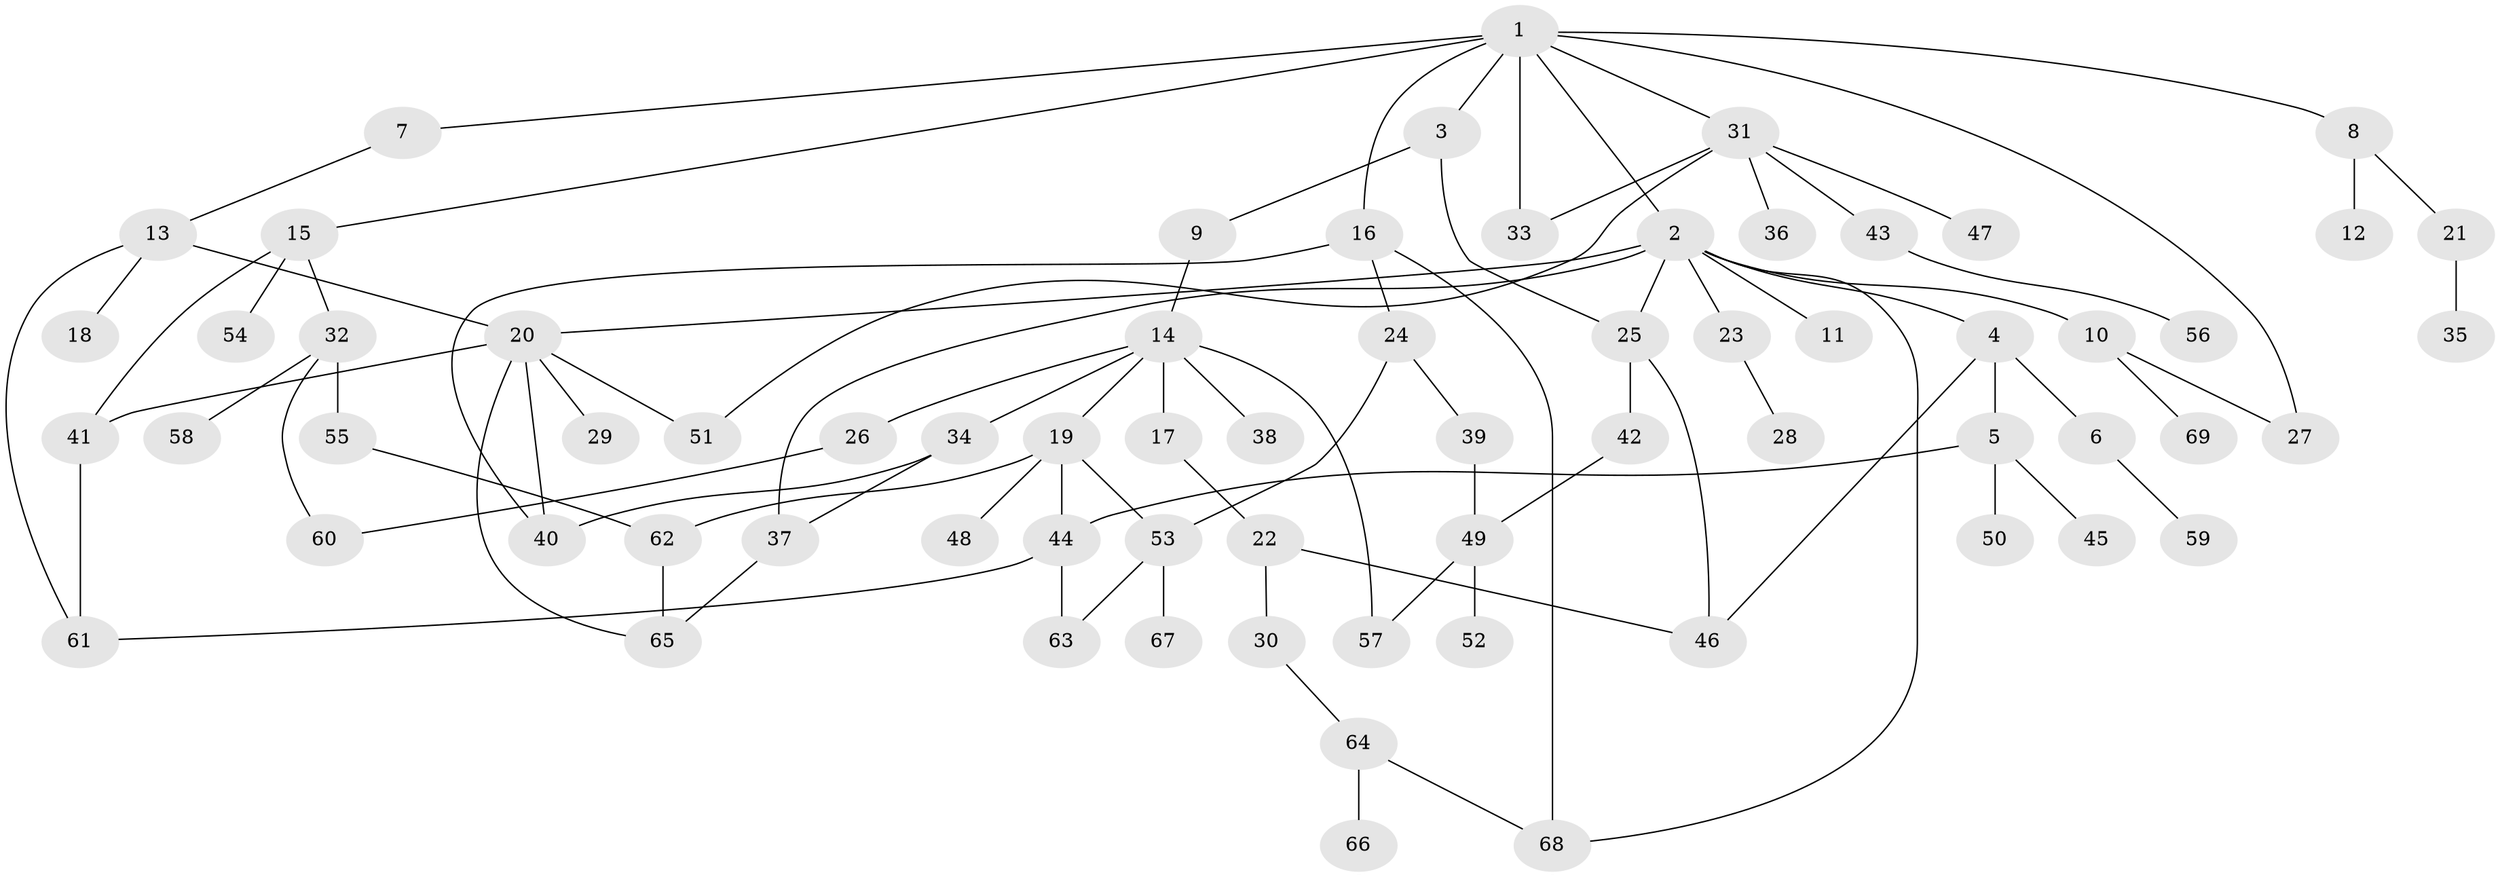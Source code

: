 // Generated by graph-tools (version 1.1) at 2025/25/03/09/25 03:25:34]
// undirected, 69 vertices, 92 edges
graph export_dot {
graph [start="1"]
  node [color=gray90,style=filled];
  1;
  2;
  3;
  4;
  5;
  6;
  7;
  8;
  9;
  10;
  11;
  12;
  13;
  14;
  15;
  16;
  17;
  18;
  19;
  20;
  21;
  22;
  23;
  24;
  25;
  26;
  27;
  28;
  29;
  30;
  31;
  32;
  33;
  34;
  35;
  36;
  37;
  38;
  39;
  40;
  41;
  42;
  43;
  44;
  45;
  46;
  47;
  48;
  49;
  50;
  51;
  52;
  53;
  54;
  55;
  56;
  57;
  58;
  59;
  60;
  61;
  62;
  63;
  64;
  65;
  66;
  67;
  68;
  69;
  1 -- 2;
  1 -- 3;
  1 -- 7;
  1 -- 8;
  1 -- 15;
  1 -- 16;
  1 -- 27;
  1 -- 31;
  1 -- 33;
  2 -- 4;
  2 -- 10;
  2 -- 11;
  2 -- 20;
  2 -- 23;
  2 -- 37;
  2 -- 68;
  2 -- 25;
  3 -- 9;
  3 -- 25;
  4 -- 5;
  4 -- 6;
  4 -- 46;
  5 -- 44;
  5 -- 45;
  5 -- 50;
  6 -- 59;
  7 -- 13;
  8 -- 12;
  8 -- 21;
  9 -- 14;
  10 -- 69;
  10 -- 27;
  13 -- 18;
  13 -- 61;
  13 -- 20;
  14 -- 17;
  14 -- 19;
  14 -- 26;
  14 -- 34;
  14 -- 38;
  14 -- 57;
  15 -- 32;
  15 -- 54;
  15 -- 41;
  16 -- 24;
  16 -- 68;
  16 -- 40;
  17 -- 22;
  19 -- 48;
  19 -- 53;
  19 -- 62;
  19 -- 44;
  20 -- 29;
  20 -- 41;
  20 -- 65;
  20 -- 40;
  20 -- 51;
  21 -- 35;
  22 -- 30;
  22 -- 46;
  23 -- 28;
  24 -- 39;
  24 -- 53;
  25 -- 42;
  25 -- 46;
  26 -- 60;
  30 -- 64;
  31 -- 36;
  31 -- 43;
  31 -- 47;
  31 -- 51;
  31 -- 33;
  32 -- 55;
  32 -- 58;
  32 -- 60;
  34 -- 40;
  34 -- 37;
  37 -- 65;
  39 -- 49;
  41 -- 61;
  42 -- 49;
  43 -- 56;
  44 -- 61;
  44 -- 63;
  49 -- 52;
  49 -- 57;
  53 -- 67;
  53 -- 63;
  55 -- 62;
  62 -- 65;
  64 -- 66;
  64 -- 68;
}
